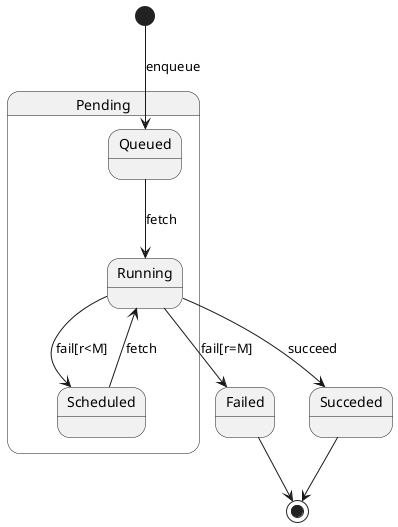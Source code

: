 @startuml
state Pending {
  Queued --> Running: fetch
  Running --> Scheduled: fail[r<M]
  Scheduled --> Running: fetch

}
Running --> Failed: fail[r=M]
Running --> Succeded: succeed
[*] --> Queued: enqueue
Succeded --> [*]
Failed --> [*]
@enduml